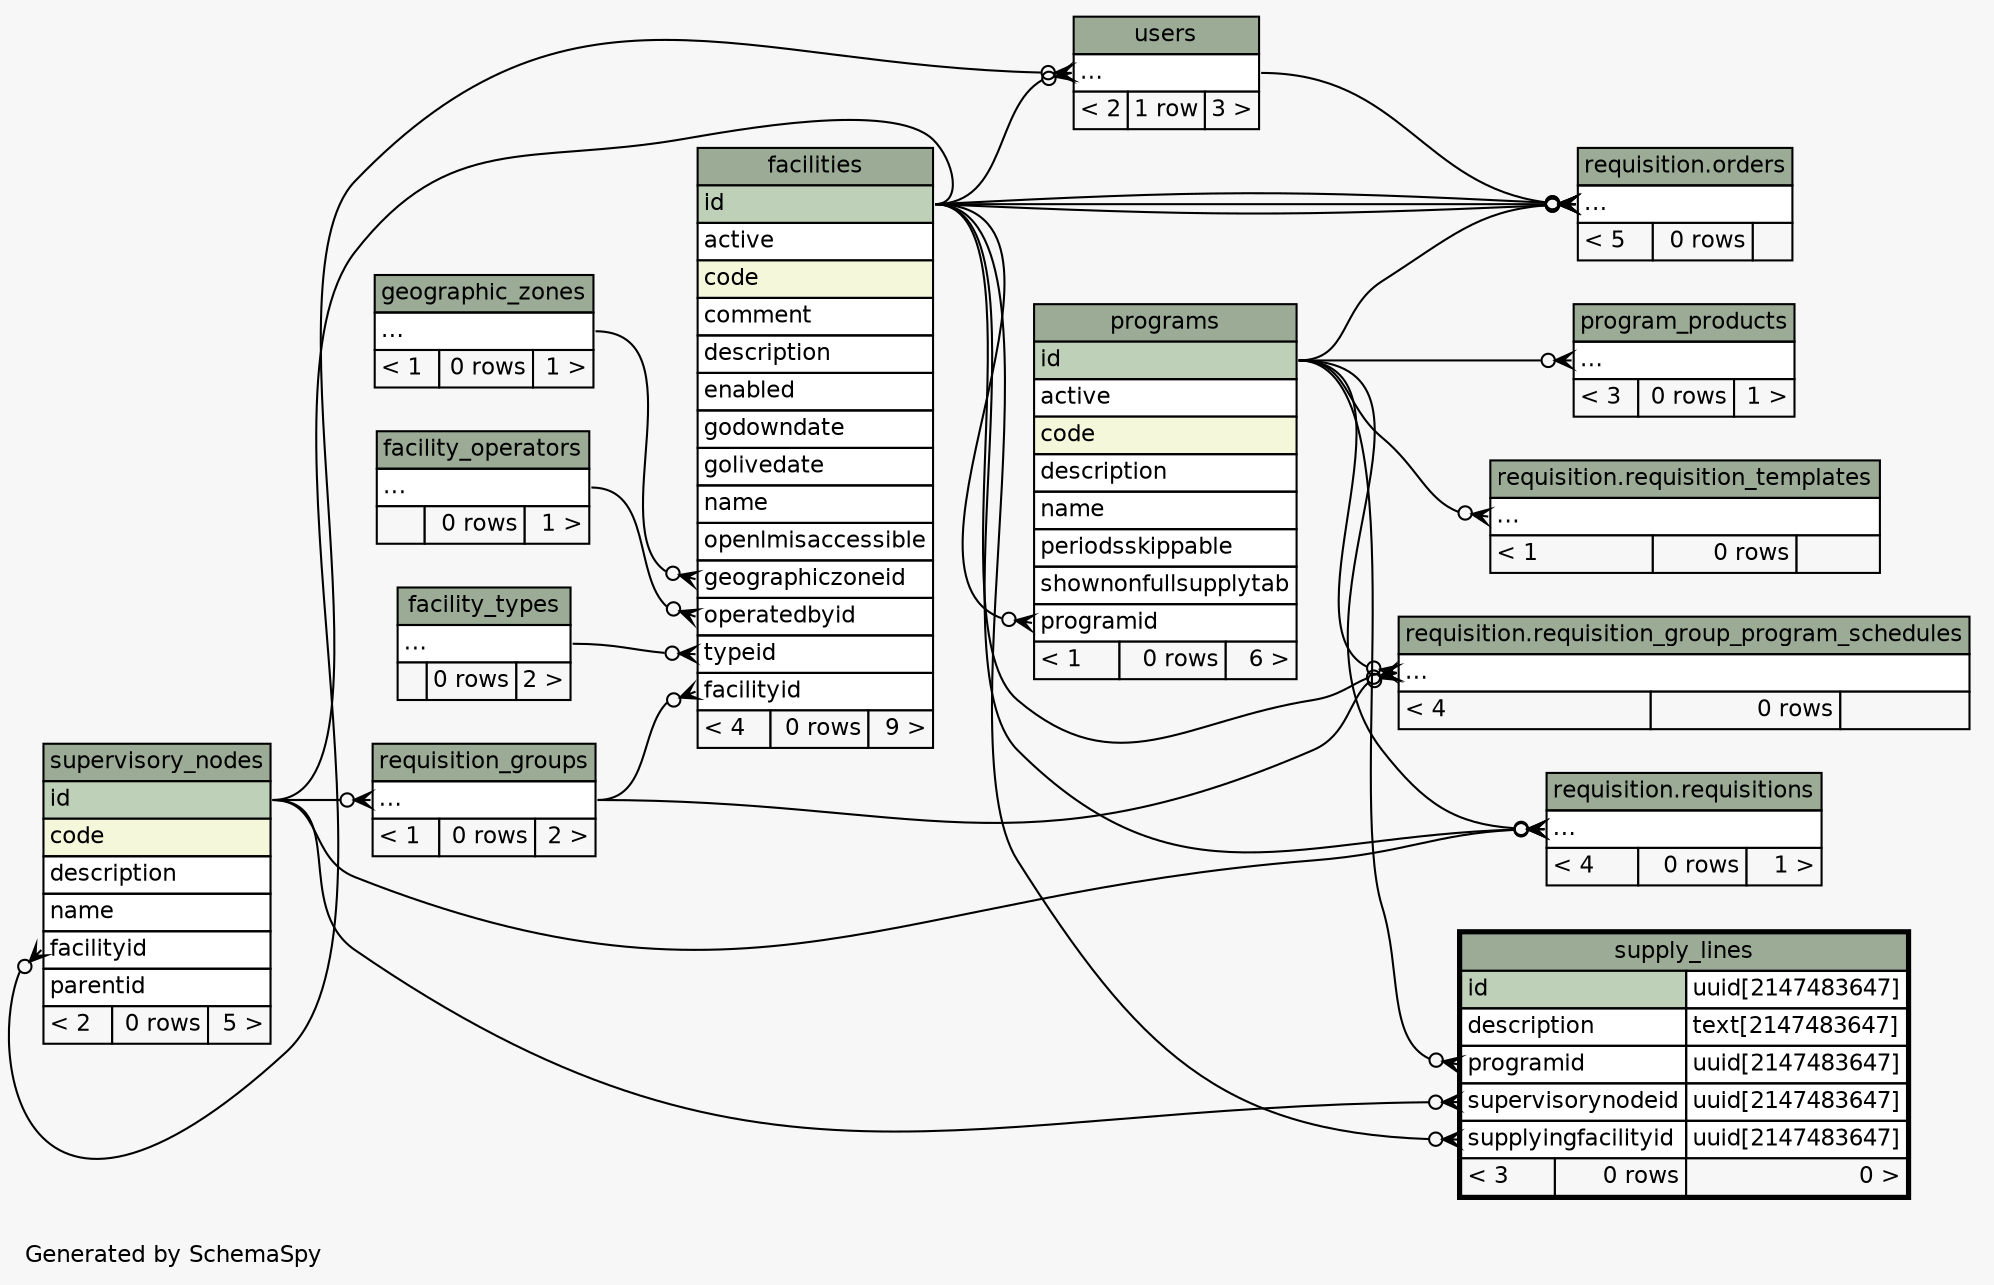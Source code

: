 // dot 2.38.0 on Linux 4.1.17-22.30.amzn1.x86_64
// SchemaSpy rev 590
digraph "twoDegreesRelationshipsDiagram" {
  graph [
    rankdir="RL"
    bgcolor="#f7f7f7"
    label="\nGenerated by SchemaSpy"
    labeljust="l"
    nodesep="0.18"
    ranksep="0.46"
    fontname="Helvetica"
    fontsize="11"
  ];
  node [
    fontname="Helvetica"
    fontsize="11"
    shape="plaintext"
  ];
  edge [
    arrowsize="0.8"
  ];
  "facilities":"facilityid":w -> "requisition_groups":"elipses":e [arrowhead=none dir=back arrowtail=crowodot];
  "facilities":"geographiczoneid":w -> "geographic_zones":"elipses":e [arrowhead=none dir=back arrowtail=crowodot];
  "facilities":"operatedbyid":w -> "facility_operators":"elipses":e [arrowhead=none dir=back arrowtail=crowodot];
  "facilities":"typeid":w -> "facility_types":"elipses":e [arrowhead=none dir=back arrowtail=crowodot];
  "requisition.orders":"elipses":w -> "programs":"id":e [arrowhead=none dir=back arrowtail=crowodot];
  "requisition.orders":"elipses":w -> "facilities":"id":e [arrowhead=none dir=back arrowtail=crowodot];
  "requisition.orders":"elipses":w -> "facilities":"id":e [arrowhead=none dir=back arrowtail=crowodot];
  "requisition.orders":"elipses":w -> "facilities":"id":e [arrowhead=none dir=back arrowtail=crowodot];
  "requisition.orders":"elipses":w -> "users":"elipses":e [arrowhead=none dir=back arrowtail=crowodot];
  "program_products":"elipses":w -> "programs":"id":e [arrowhead=none dir=back arrowtail=crowodot];
  "programs":"programid":w -> "facilities":"id":e [arrowhead=none dir=back arrowtail=crowodot];
  "requisition.requisition_group_program_schedules":"elipses":w -> "facilities":"id":e [arrowhead=none dir=back arrowtail=crowodot];
  "requisition.requisition_group_program_schedules":"elipses":w -> "programs":"id":e [arrowhead=none dir=back arrowtail=crowodot];
  "requisition.requisition_group_program_schedules":"elipses":w -> "requisition_groups":"elipses":e [arrowhead=none dir=back arrowtail=crowodot];
  "requisition_groups":"elipses":w -> "supervisory_nodes":"id":e [arrowhead=none dir=back arrowtail=crowodot];
  "requisition.requisition_templates":"elipses":w -> "programs":"id":e [arrowhead=none dir=back arrowtail=crowodot];
  "requisition.requisitions":"elipses":w -> "facilities":"id":e [arrowhead=none dir=back arrowtail=crowodot];
  "requisition.requisitions":"elipses":w -> "programs":"id":e [arrowhead=none dir=back arrowtail=crowodot];
  "requisition.requisitions":"elipses":w -> "supervisory_nodes":"id":e [arrowhead=none dir=back arrowtail=crowodot];
  "supervisory_nodes":"facilityid":w -> "facilities":"id":e [arrowhead=none dir=back arrowtail=crowodot];
  "supply_lines":"programid":w -> "programs":"id":e [arrowhead=none dir=back arrowtail=crowodot];
  "supply_lines":"supervisorynodeid":w -> "supervisory_nodes":"id":e [arrowhead=none dir=back arrowtail=crowodot];
  "supply_lines":"supplyingfacilityid":w -> "facilities":"id":e [arrowhead=none dir=back arrowtail=crowodot];
  "users":"elipses":w -> "facilities":"id":e [arrowhead=none dir=back arrowtail=crowodot];
  "users":"elipses":w -> "supervisory_nodes":"id":e [arrowhead=none dir=back arrowtail=crowodot];
  "facilities" [
    label=<
    <TABLE BORDER="0" CELLBORDER="1" CELLSPACING="0" BGCOLOR="#ffffff">
      <TR><TD COLSPAN="3" BGCOLOR="#9bab96" ALIGN="CENTER">facilities</TD></TR>
      <TR><TD PORT="id" COLSPAN="3" BGCOLOR="#bed1b8" ALIGN="LEFT">id</TD></TR>
      <TR><TD PORT="active" COLSPAN="3" ALIGN="LEFT">active</TD></TR>
      <TR><TD PORT="code" COLSPAN="3" BGCOLOR="#f4f7da" ALIGN="LEFT">code</TD></TR>
      <TR><TD PORT="comment" COLSPAN="3" ALIGN="LEFT">comment</TD></TR>
      <TR><TD PORT="description" COLSPAN="3" ALIGN="LEFT">description</TD></TR>
      <TR><TD PORT="enabled" COLSPAN="3" ALIGN="LEFT">enabled</TD></TR>
      <TR><TD PORT="godowndate" COLSPAN="3" ALIGN="LEFT">godowndate</TD></TR>
      <TR><TD PORT="golivedate" COLSPAN="3" ALIGN="LEFT">golivedate</TD></TR>
      <TR><TD PORT="name" COLSPAN="3" ALIGN="LEFT">name</TD></TR>
      <TR><TD PORT="openlmisaccessible" COLSPAN="3" ALIGN="LEFT">openlmisaccessible</TD></TR>
      <TR><TD PORT="geographiczoneid" COLSPAN="3" ALIGN="LEFT">geographiczoneid</TD></TR>
      <TR><TD PORT="operatedbyid" COLSPAN="3" ALIGN="LEFT">operatedbyid</TD></TR>
      <TR><TD PORT="typeid" COLSPAN="3" ALIGN="LEFT">typeid</TD></TR>
      <TR><TD PORT="facilityid" COLSPAN="3" ALIGN="LEFT">facilityid</TD></TR>
      <TR><TD ALIGN="LEFT" BGCOLOR="#f7f7f7">&lt; 4</TD><TD ALIGN="RIGHT" BGCOLOR="#f7f7f7">0 rows</TD><TD ALIGN="RIGHT" BGCOLOR="#f7f7f7">9 &gt;</TD></TR>
    </TABLE>>
    URL="facilities.html"
    tooltip="facilities"
  ];
  "facility_operators" [
    label=<
    <TABLE BORDER="0" CELLBORDER="1" CELLSPACING="0" BGCOLOR="#ffffff">
      <TR><TD COLSPAN="3" BGCOLOR="#9bab96" ALIGN="CENTER">facility_operators</TD></TR>
      <TR><TD PORT="elipses" COLSPAN="3" ALIGN="LEFT">...</TD></TR>
      <TR><TD ALIGN="LEFT" BGCOLOR="#f7f7f7">  </TD><TD ALIGN="RIGHT" BGCOLOR="#f7f7f7">0 rows</TD><TD ALIGN="RIGHT" BGCOLOR="#f7f7f7">1 &gt;</TD></TR>
    </TABLE>>
    URL="facility_operators.html"
    tooltip="facility_operators"
  ];
  "facility_types" [
    label=<
    <TABLE BORDER="0" CELLBORDER="1" CELLSPACING="0" BGCOLOR="#ffffff">
      <TR><TD COLSPAN="3" BGCOLOR="#9bab96" ALIGN="CENTER">facility_types</TD></TR>
      <TR><TD PORT="elipses" COLSPAN="3" ALIGN="LEFT">...</TD></TR>
      <TR><TD ALIGN="LEFT" BGCOLOR="#f7f7f7">  </TD><TD ALIGN="RIGHT" BGCOLOR="#f7f7f7">0 rows</TD><TD ALIGN="RIGHT" BGCOLOR="#f7f7f7">2 &gt;</TD></TR>
    </TABLE>>
    URL="facility_types.html"
    tooltip="facility_types"
  ];
  "geographic_zones" [
    label=<
    <TABLE BORDER="0" CELLBORDER="1" CELLSPACING="0" BGCOLOR="#ffffff">
      <TR><TD COLSPAN="3" BGCOLOR="#9bab96" ALIGN="CENTER">geographic_zones</TD></TR>
      <TR><TD PORT="elipses" COLSPAN="3" ALIGN="LEFT">...</TD></TR>
      <TR><TD ALIGN="LEFT" BGCOLOR="#f7f7f7">&lt; 1</TD><TD ALIGN="RIGHT" BGCOLOR="#f7f7f7">0 rows</TD><TD ALIGN="RIGHT" BGCOLOR="#f7f7f7">1 &gt;</TD></TR>
    </TABLE>>
    URL="geographic_zones.html"
    tooltip="geographic_zones"
  ];
  "requisition.orders" [
    label=<
    <TABLE BORDER="0" CELLBORDER="1" CELLSPACING="0" BGCOLOR="#ffffff">
      <TR><TD COLSPAN="3" BGCOLOR="#9bab96" ALIGN="CENTER">requisition.orders</TD></TR>
      <TR><TD PORT="elipses" COLSPAN="3" ALIGN="LEFT">...</TD></TR>
      <TR><TD ALIGN="LEFT" BGCOLOR="#f7f7f7">&lt; 5</TD><TD ALIGN="RIGHT" BGCOLOR="#f7f7f7">0 rows</TD><TD ALIGN="RIGHT" BGCOLOR="#f7f7f7">  </TD></TR>
    </TABLE>>
    URL="../../requisition/tables/orders.html"
    tooltip="requisition.orders"
  ];
  "program_products" [
    label=<
    <TABLE BORDER="0" CELLBORDER="1" CELLSPACING="0" BGCOLOR="#ffffff">
      <TR><TD COLSPAN="3" BGCOLOR="#9bab96" ALIGN="CENTER">program_products</TD></TR>
      <TR><TD PORT="elipses" COLSPAN="3" ALIGN="LEFT">...</TD></TR>
      <TR><TD ALIGN="LEFT" BGCOLOR="#f7f7f7">&lt; 3</TD><TD ALIGN="RIGHT" BGCOLOR="#f7f7f7">0 rows</TD><TD ALIGN="RIGHT" BGCOLOR="#f7f7f7">1 &gt;</TD></TR>
    </TABLE>>
    URL="program_products.html"
    tooltip="program_products"
  ];
  "programs" [
    label=<
    <TABLE BORDER="0" CELLBORDER="1" CELLSPACING="0" BGCOLOR="#ffffff">
      <TR><TD COLSPAN="3" BGCOLOR="#9bab96" ALIGN="CENTER">programs</TD></TR>
      <TR><TD PORT="id" COLSPAN="3" BGCOLOR="#bed1b8" ALIGN="LEFT">id</TD></TR>
      <TR><TD PORT="active" COLSPAN="3" ALIGN="LEFT">active</TD></TR>
      <TR><TD PORT="code" COLSPAN="3" BGCOLOR="#f4f7da" ALIGN="LEFT">code</TD></TR>
      <TR><TD PORT="description" COLSPAN="3" ALIGN="LEFT">description</TD></TR>
      <TR><TD PORT="name" COLSPAN="3" ALIGN="LEFT">name</TD></TR>
      <TR><TD PORT="periodsskippable" COLSPAN="3" ALIGN="LEFT">periodsskippable</TD></TR>
      <TR><TD PORT="shownonfullsupplytab" COLSPAN="3" ALIGN="LEFT">shownonfullsupplytab</TD></TR>
      <TR><TD PORT="programid" COLSPAN="3" ALIGN="LEFT">programid</TD></TR>
      <TR><TD ALIGN="LEFT" BGCOLOR="#f7f7f7">&lt; 1</TD><TD ALIGN="RIGHT" BGCOLOR="#f7f7f7">0 rows</TD><TD ALIGN="RIGHT" BGCOLOR="#f7f7f7">6 &gt;</TD></TR>
    </TABLE>>
    URL="programs.html"
    tooltip="programs"
  ];
  "requisition.requisition_group_program_schedules" [
    label=<
    <TABLE BORDER="0" CELLBORDER="1" CELLSPACING="0" BGCOLOR="#ffffff">
      <TR><TD COLSPAN="3" BGCOLOR="#9bab96" ALIGN="CENTER">requisition.requisition_group_program_schedules</TD></TR>
      <TR><TD PORT="elipses" COLSPAN="3" ALIGN="LEFT">...</TD></TR>
      <TR><TD ALIGN="LEFT" BGCOLOR="#f7f7f7">&lt; 4</TD><TD ALIGN="RIGHT" BGCOLOR="#f7f7f7">0 rows</TD><TD ALIGN="RIGHT" BGCOLOR="#f7f7f7">  </TD></TR>
    </TABLE>>
    URL="../../requisition/tables/requisition_group_program_schedules.html"
    tooltip="requisition.requisition_group_program_schedules"
  ];
  "requisition_groups" [
    label=<
    <TABLE BORDER="0" CELLBORDER="1" CELLSPACING="0" BGCOLOR="#ffffff">
      <TR><TD COLSPAN="3" BGCOLOR="#9bab96" ALIGN="CENTER">requisition_groups</TD></TR>
      <TR><TD PORT="elipses" COLSPAN="3" ALIGN="LEFT">...</TD></TR>
      <TR><TD ALIGN="LEFT" BGCOLOR="#f7f7f7">&lt; 1</TD><TD ALIGN="RIGHT" BGCOLOR="#f7f7f7">0 rows</TD><TD ALIGN="RIGHT" BGCOLOR="#f7f7f7">2 &gt;</TD></TR>
    </TABLE>>
    URL="requisition_groups.html"
    tooltip="requisition_groups"
  ];
  "requisition.requisition_templates" [
    label=<
    <TABLE BORDER="0" CELLBORDER="1" CELLSPACING="0" BGCOLOR="#ffffff">
      <TR><TD COLSPAN="3" BGCOLOR="#9bab96" ALIGN="CENTER">requisition.requisition_templates</TD></TR>
      <TR><TD PORT="elipses" COLSPAN="3" ALIGN="LEFT">...</TD></TR>
      <TR><TD ALIGN="LEFT" BGCOLOR="#f7f7f7">&lt; 1</TD><TD ALIGN="RIGHT" BGCOLOR="#f7f7f7">0 rows</TD><TD ALIGN="RIGHT" BGCOLOR="#f7f7f7">  </TD></TR>
    </TABLE>>
    URL="../../requisition/tables/requisition_templates.html"
    tooltip="requisition.requisition_templates"
  ];
  "requisition.requisitions" [
    label=<
    <TABLE BORDER="0" CELLBORDER="1" CELLSPACING="0" BGCOLOR="#ffffff">
      <TR><TD COLSPAN="3" BGCOLOR="#9bab96" ALIGN="CENTER">requisition.requisitions</TD></TR>
      <TR><TD PORT="elipses" COLSPAN="3" ALIGN="LEFT">...</TD></TR>
      <TR><TD ALIGN="LEFT" BGCOLOR="#f7f7f7">&lt; 4</TD><TD ALIGN="RIGHT" BGCOLOR="#f7f7f7">0 rows</TD><TD ALIGN="RIGHT" BGCOLOR="#f7f7f7">1 &gt;</TD></TR>
    </TABLE>>
    URL="../../requisition/tables/requisitions.html"
    tooltip="requisition.requisitions"
  ];
  "supervisory_nodes" [
    label=<
    <TABLE BORDER="0" CELLBORDER="1" CELLSPACING="0" BGCOLOR="#ffffff">
      <TR><TD COLSPAN="3" BGCOLOR="#9bab96" ALIGN="CENTER">supervisory_nodes</TD></TR>
      <TR><TD PORT="id" COLSPAN="3" BGCOLOR="#bed1b8" ALIGN="LEFT">id</TD></TR>
      <TR><TD PORT="code" COLSPAN="3" BGCOLOR="#f4f7da" ALIGN="LEFT">code</TD></TR>
      <TR><TD PORT="description" COLSPAN="3" ALIGN="LEFT">description</TD></TR>
      <TR><TD PORT="name" COLSPAN="3" ALIGN="LEFT">name</TD></TR>
      <TR><TD PORT="facilityid" COLSPAN="3" ALIGN="LEFT">facilityid</TD></TR>
      <TR><TD PORT="parentid" COLSPAN="3" ALIGN="LEFT">parentid</TD></TR>
      <TR><TD ALIGN="LEFT" BGCOLOR="#f7f7f7">&lt; 2</TD><TD ALIGN="RIGHT" BGCOLOR="#f7f7f7">0 rows</TD><TD ALIGN="RIGHT" BGCOLOR="#f7f7f7">5 &gt;</TD></TR>
    </TABLE>>
    URL="supervisory_nodes.html"
    tooltip="supervisory_nodes"
  ];
  "supply_lines" [
    label=<
    <TABLE BORDER="2" CELLBORDER="1" CELLSPACING="0" BGCOLOR="#ffffff">
      <TR><TD COLSPAN="3" BGCOLOR="#9bab96" ALIGN="CENTER">supply_lines</TD></TR>
      <TR><TD PORT="id" COLSPAN="2" BGCOLOR="#bed1b8" ALIGN="LEFT">id</TD><TD PORT="id.type" ALIGN="LEFT">uuid[2147483647]</TD></TR>
      <TR><TD PORT="description" COLSPAN="2" ALIGN="LEFT">description</TD><TD PORT="description.type" ALIGN="LEFT">text[2147483647]</TD></TR>
      <TR><TD PORT="programid" COLSPAN="2" ALIGN="LEFT">programid</TD><TD PORT="programid.type" ALIGN="LEFT">uuid[2147483647]</TD></TR>
      <TR><TD PORT="supervisorynodeid" COLSPAN="2" ALIGN="LEFT">supervisorynodeid</TD><TD PORT="supervisorynodeid.type" ALIGN="LEFT">uuid[2147483647]</TD></TR>
      <TR><TD PORT="supplyingfacilityid" COLSPAN="2" ALIGN="LEFT">supplyingfacilityid</TD><TD PORT="supplyingfacilityid.type" ALIGN="LEFT">uuid[2147483647]</TD></TR>
      <TR><TD ALIGN="LEFT" BGCOLOR="#f7f7f7">&lt; 3</TD><TD ALIGN="RIGHT" BGCOLOR="#f7f7f7">0 rows</TD><TD ALIGN="RIGHT" BGCOLOR="#f7f7f7">0 &gt;</TD></TR>
    </TABLE>>
    URL="supply_lines.html"
    tooltip="supply_lines"
  ];
  "users" [
    label=<
    <TABLE BORDER="0" CELLBORDER="1" CELLSPACING="0" BGCOLOR="#ffffff">
      <TR><TD COLSPAN="3" BGCOLOR="#9bab96" ALIGN="CENTER">users</TD></TR>
      <TR><TD PORT="elipses" COLSPAN="3" ALIGN="LEFT">...</TD></TR>
      <TR><TD ALIGN="LEFT" BGCOLOR="#f7f7f7">&lt; 2</TD><TD ALIGN="RIGHT" BGCOLOR="#f7f7f7">1 row</TD><TD ALIGN="RIGHT" BGCOLOR="#f7f7f7">3 &gt;</TD></TR>
    </TABLE>>
    URL="users.html"
    tooltip="users"
  ];
}
